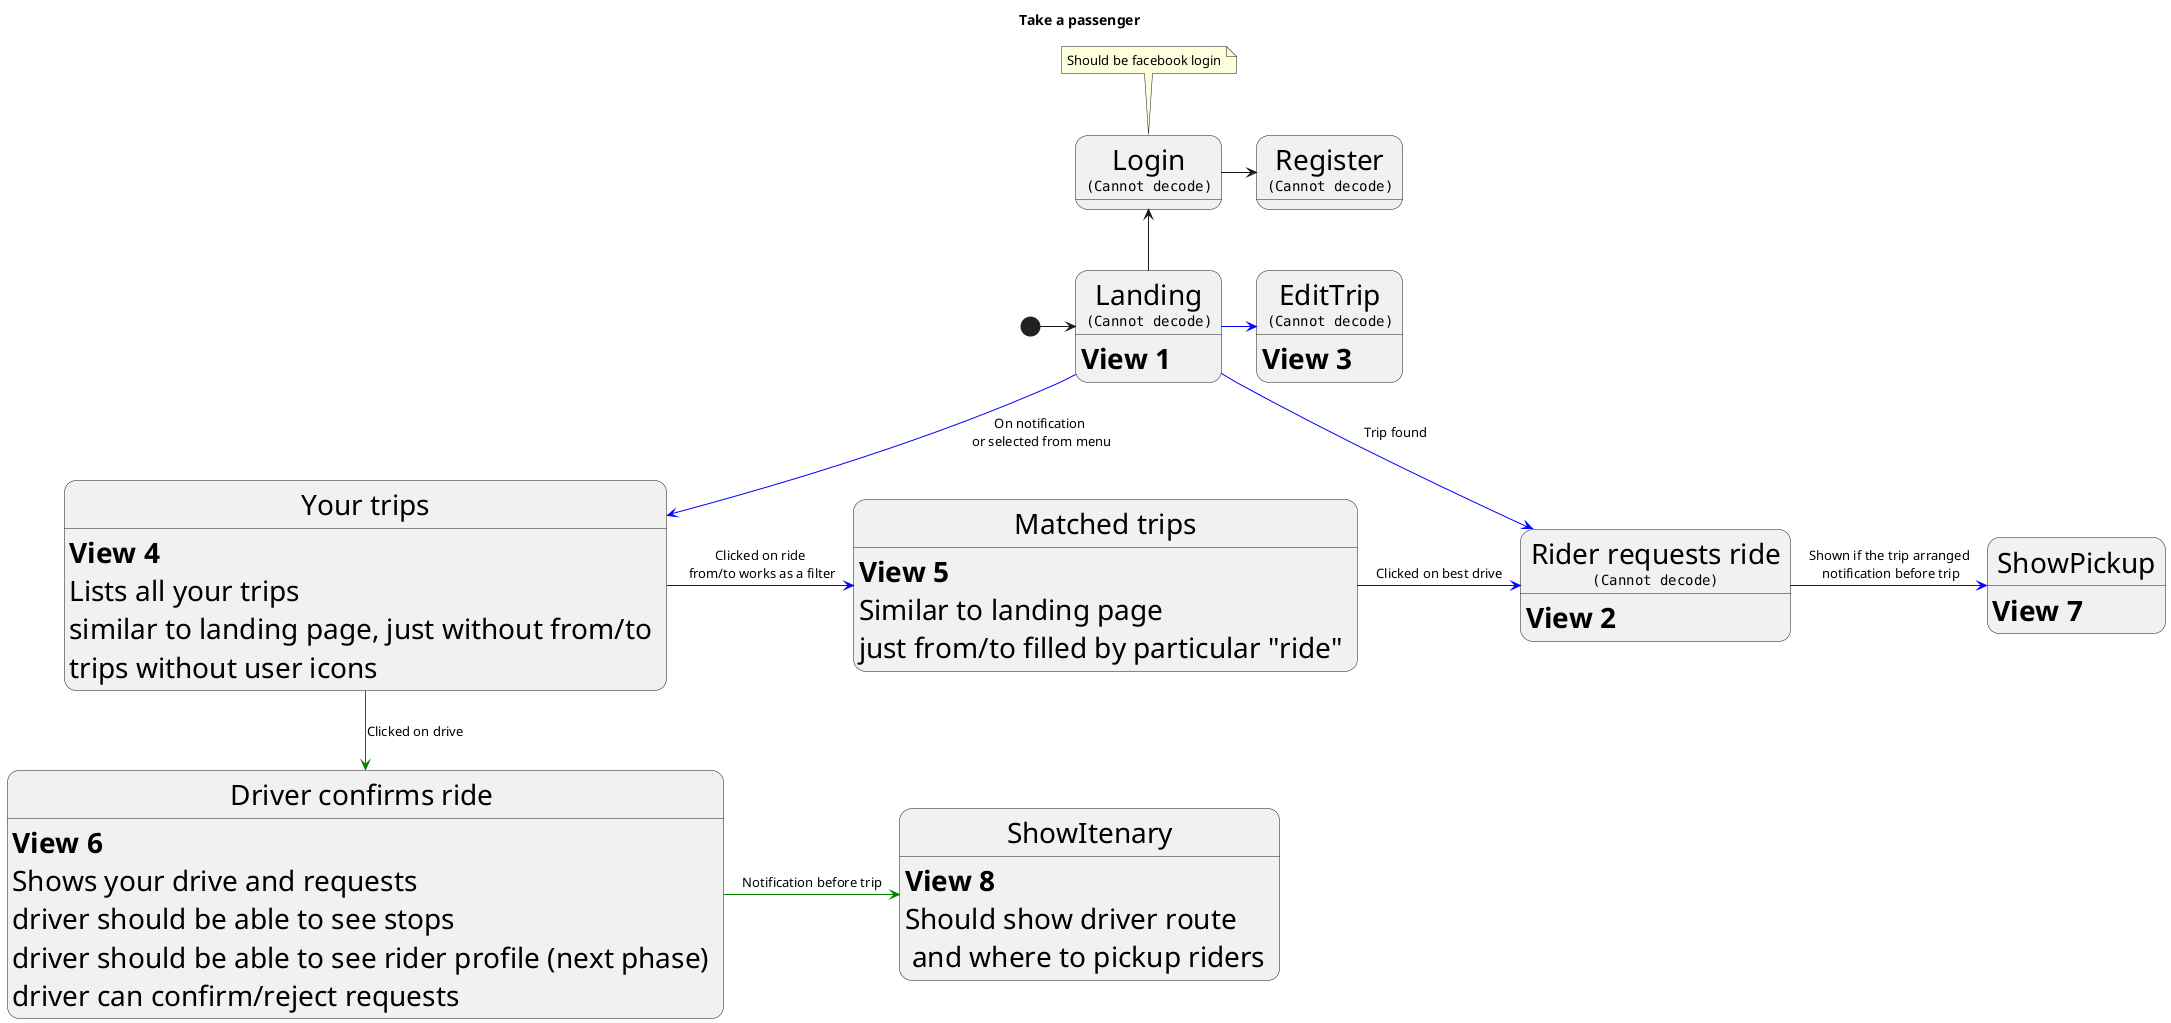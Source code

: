 @startuml

skinparam state {
  FontSize 28
  AttributeFontSize 28
}
title Take a passenger


state "Landing\n<img:mvp-flow/wrf-landing.png>" as landing
landing: <b>View 1</b>
state "Login\n<img:mvp-flow/mui-login.png>" as login
note top of login : Should be facebook login
state "Register\n<img:mvp-flow/mui-register.png>" as register

state "Rider requests ride\n<img:mvp-flow/wrf-uc9-acceptRequest.png>" as requestRide
requestRide: <b>View 2</b>

state "EditTrip\n<img:mvp-flow/mui-editTrip.png>" as editTrip
editTrip: <b>View 3</b>

state "Your trips" as yourTrips
yourTrips: <b>View 4</b>
yourTrips: Lists all your trips
yourTrips: similar to landing page, just without from/to
yourTrips: trips without user icons

state "Matched trips" as matchedTrips
matchedTrips: <b>View 5</b>
matchedTrips: Similar to landing page
matchedTrips: just from/to filled by particular "ride"

state "Driver confirms ride " as confirmRide
confirmRide: <b>View 6</b>
confirmRide: Shows your drive and requests
confirmRide: driver should be able to see stops
confirmRide: driver should be able to see rider profile (next phase)
confirmRide: driver can confirm/reject requests


state "ShowPickup" as showPickup
showPickup: <b>View 7</b>

state "ShowItenary" as showItenary
showItenary: <b>View 8</b>

showItenary: Should show driver route\n and where to pickup riders

login -right-> register

[*] -> landing
landing -up-> login
landing -[#blue]right-> editTrip
landing -[#blue]-> requestRide: Trip found
landing -[#blue]-> yourTrips: On notification\n or selected from menu

yourTrips -[#blue]> matchedTrips: Clicked on ride\n from/to works as a filter
yourTrips -[#green]-> confirmRide: Clicked on drive

matchedTrips -[#blue]> requestRide: Clicked on best drive
requestRide -[#blue]> showPickup: Shown if the trip arranged\n notification before trip

confirmRide -[#green]right> showItenary: Notification before trip

@enduml
